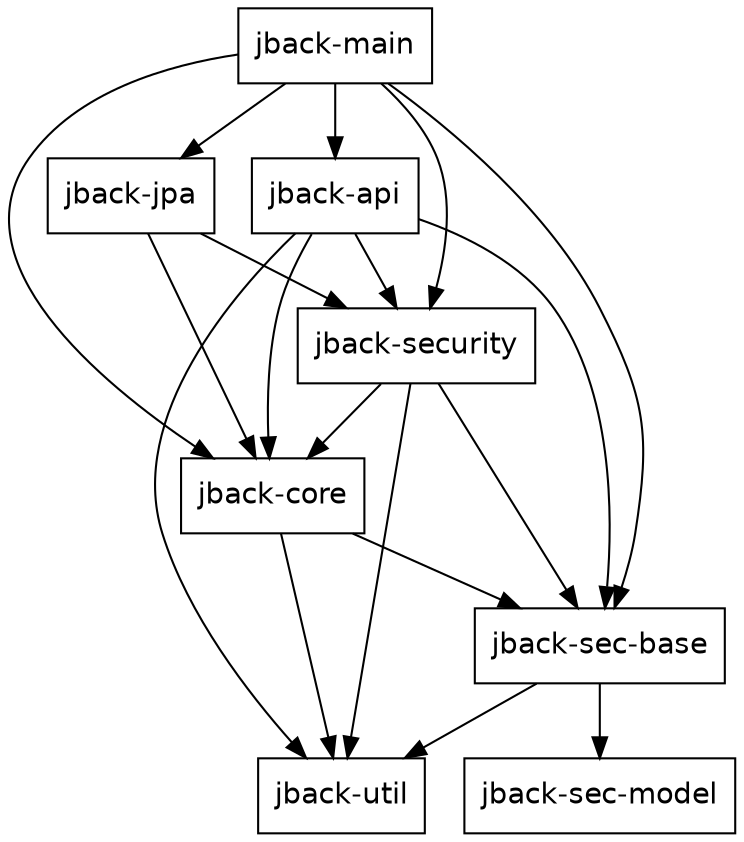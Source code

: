 digraph G {

  node [ shape="box", fontname="helvetica" ];

  "jback-main" -> "jback-api";
  "jback-main" -> "jback-core";
  "jback-main" -> "jback-jpa";
  "jback-main" -> "jback-sec-base";
  "jback-main" -> "jback-security";
  "jback-jpa" -> "jback-core";
  "jback-jpa" -> "jback-security";
  "jback-api" -> "jback-core";
  "jback-api" -> "jback-sec-base";
  "jback-api" -> "jback-security";
  "jback-api" -> "jback-util";
  "jback-security" -> "jback-core";
  "jback-security" -> "jback-sec-base";
  "jback-security" -> "jback-util";
  "jback-core" -> "jback-sec-base";
  "jback-core" -> "jback-util";
  "jback-sec-base" -> "jback-sec-model";
  "jback-sec-base" -> "jback-util";
}